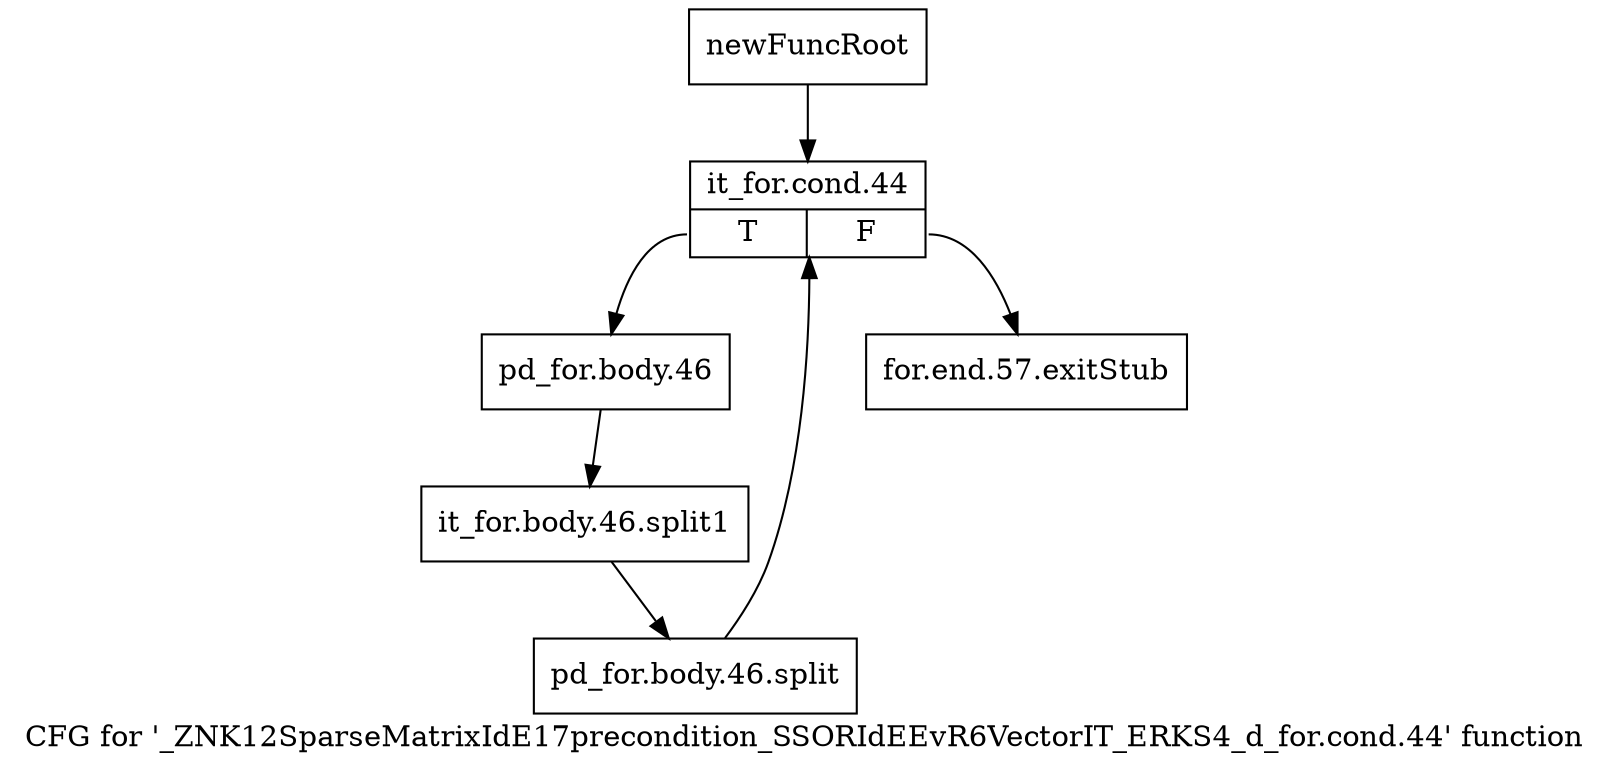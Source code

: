 digraph "CFG for '_ZNK12SparseMatrixIdE17precondition_SSORIdEEvR6VectorIT_ERKS4_d_for.cond.44' function" {
	label="CFG for '_ZNK12SparseMatrixIdE17precondition_SSORIdEEvR6VectorIT_ERKS4_d_for.cond.44' function";

	Node0x96a5ab0 [shape=record,label="{newFuncRoot}"];
	Node0x96a5ab0 -> Node0x96a5b50;
	Node0x96a5b00 [shape=record,label="{for.end.57.exitStub}"];
	Node0x96a5b50 [shape=record,label="{it_for.cond.44|{<s0>T|<s1>F}}"];
	Node0x96a5b50:s0 -> Node0x96a5ba0;
	Node0x96a5b50:s1 -> Node0x96a5b00;
	Node0x96a5ba0 [shape=record,label="{pd_for.body.46}"];
	Node0x96a5ba0 -> Node0xaafaef0;
	Node0xaafaef0 [shape=record,label="{it_for.body.46.split1}"];
	Node0xaafaef0 -> Node0xab1f9e0;
	Node0xab1f9e0 [shape=record,label="{pd_for.body.46.split}"];
	Node0xab1f9e0 -> Node0x96a5b50;
}
